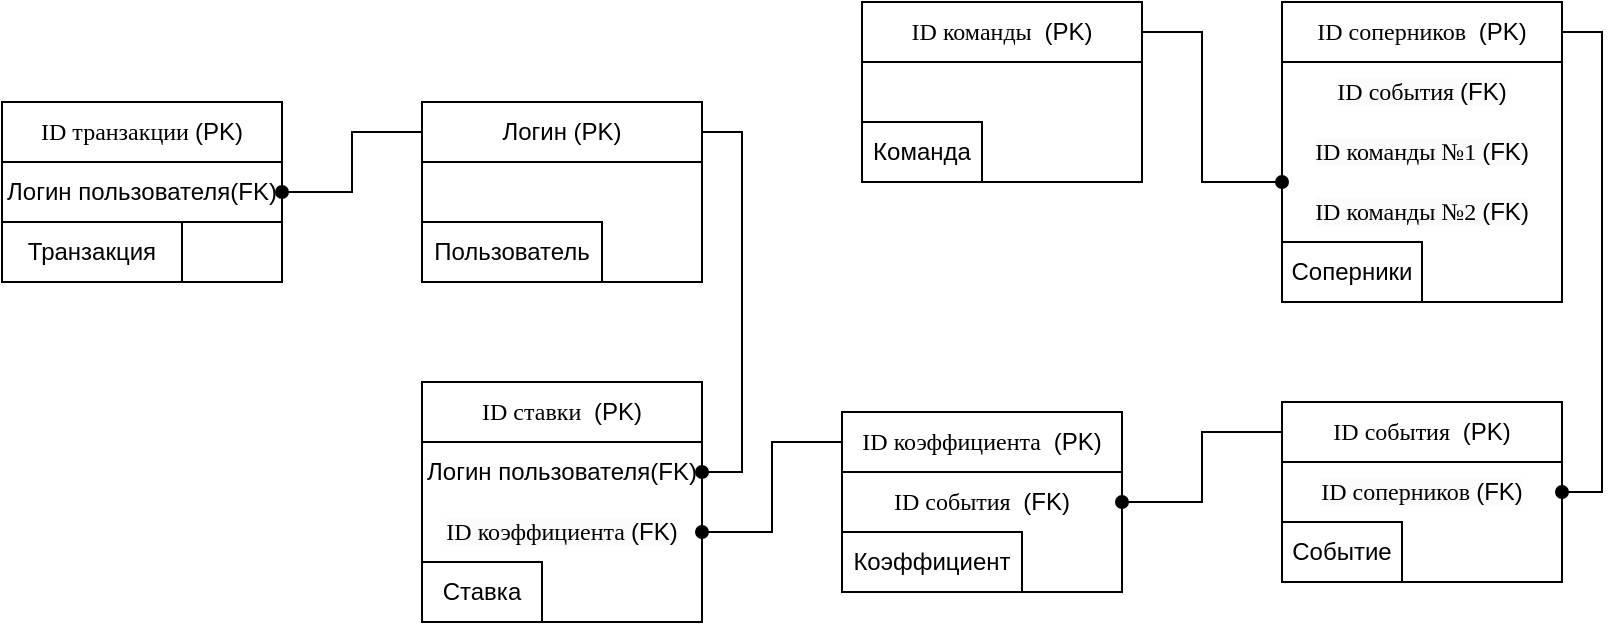 <mxfile version="24.7.17">
  <diagram id="R2lEEEUBdFMjLlhIrx00" name="Page-1">
    <mxGraphModel dx="1740" dy="827" grid="1" gridSize="10" guides="1" tooltips="1" connect="1" arrows="1" fold="1" page="1" pageScale="1" pageWidth="850" pageHeight="1100" math="0" shadow="0" extFonts="Permanent Marker^https://fonts.googleapis.com/css?family=Permanent+Marker">
      <root>
        <mxCell id="0" />
        <mxCell id="1" parent="0" />
        <mxCell id="BrZah64OlghBqmVKvoEh-58" value="" style="rounded=0;whiteSpace=wrap;html=1;fillColor=none;" parent="1" vertex="1">
          <mxGeometry x="10" y="240" width="140" height="90" as="geometry" />
        </mxCell>
        <mxCell id="BrZah64OlghBqmVKvoEh-97" style="edgeStyle=orthogonalEdgeStyle;rounded=0;orthogonalLoop=1;jettySize=auto;html=1;entryX=1;entryY=0.5;entryDx=0;entryDy=0;endArrow=oval;endFill=1;" parent="1" source="BrZah64OlghBqmVKvoEh-59" target="BrZah64OlghBqmVKvoEh-81" edge="1">
          <mxGeometry relative="1" as="geometry" />
        </mxCell>
        <mxCell id="BrZah64OlghBqmVKvoEh-99" style="edgeStyle=orthogonalEdgeStyle;rounded=0;orthogonalLoop=1;jettySize=auto;html=1;entryX=1;entryY=0.5;entryDx=0;entryDy=0;endArrow=oval;endFill=1;" parent="1" source="BrZah64OlghBqmVKvoEh-59" target="BrZah64OlghBqmVKvoEh-96" edge="1">
          <mxGeometry relative="1" as="geometry">
            <Array as="points">
              <mxPoint x="170" y="255" />
              <mxPoint x="170" y="425" />
            </Array>
          </mxGeometry>
        </mxCell>
        <mxCell id="BrZah64OlghBqmVKvoEh-59" value="Логин (PK)" style="rounded=0;whiteSpace=wrap;html=1;fillColor=none;" parent="1" vertex="1">
          <mxGeometry x="10" y="240" width="140" height="30" as="geometry" />
        </mxCell>
        <mxCell id="BrZah64OlghBqmVKvoEh-60" value="Пользователь" style="rounded=0;whiteSpace=wrap;html=1;fillColor=none;" parent="1" vertex="1">
          <mxGeometry x="10" y="300" width="90" height="30" as="geometry" />
        </mxCell>
        <mxCell id="BrZah64OlghBqmVKvoEh-61" value="" style="rounded=0;whiteSpace=wrap;html=1;fillColor=none;strokeColor=none;" parent="1" vertex="1">
          <mxGeometry x="10" y="270" width="140" height="30" as="geometry" />
        </mxCell>
        <mxCell id="BrZah64OlghBqmVKvoEh-62" value="" style="rounded=0;whiteSpace=wrap;html=1;fillColor=none;" parent="1" vertex="1">
          <mxGeometry x="10" y="380" width="140" height="120" as="geometry" />
        </mxCell>
        <mxCell id="BrZah64OlghBqmVKvoEh-63" value="&lt;font style=&quot;font-size: 12px;&quot;&gt;&lt;span style=&quot;line-height: 106%; font-family: &amp;quot;Times New Roman&amp;quot;, serif;&quot; lang=&quot;EN-US&quot;&gt;ID &lt;/span&gt;&lt;span style=&quot;line-height: 106%; font-family: &amp;quot;Times New Roman&amp;quot;, serif;&quot;&gt;ставки&amp;nbsp;&lt;/span&gt;&amp;nbsp;(PK)&lt;/font&gt;" style="rounded=0;whiteSpace=wrap;html=1;fillColor=none;" parent="1" vertex="1">
          <mxGeometry x="10" y="380" width="140" height="30" as="geometry" />
        </mxCell>
        <mxCell id="BrZah64OlghBqmVKvoEh-64" value="Ставка" style="rounded=0;whiteSpace=wrap;html=1;fillColor=none;" parent="1" vertex="1">
          <mxGeometry x="10" y="470" width="60" height="30" as="geometry" />
        </mxCell>
        <mxCell id="BrZah64OlghBqmVKvoEh-65" value="&lt;br&gt;&lt;span style=&quot;forced-color-adjust: none; color: rgb(0, 0, 0); font-size: 12px; font-style: normal; font-variant-ligatures: normal; font-variant-caps: normal; font-weight: 400; letter-spacing: normal; orphans: 2; text-align: center; text-indent: 0px; text-transform: none; widows: 2; word-spacing: 0px; -webkit-text-stroke-width: 0px; white-space: normal; background-color: rgb(251, 251, 251); text-decoration-thickness: initial; text-decoration-style: initial; text-decoration-color: initial; line-height: 12.72px; font-family: &amp;quot;Times New Roman&amp;quot;, serif;&quot; lang=&quot;EN-US&quot;&gt;ID&lt;span&gt;&amp;nbsp;коэффициента&amp;nbsp;&lt;/span&gt;&lt;/span&gt;&lt;span style=&quot;color: rgb(0, 0, 0); font-family: Helvetica; font-size: 12px; font-style: normal; font-variant-ligatures: normal; font-variant-caps: normal; font-weight: 400; letter-spacing: normal; orphans: 2; text-align: center; text-indent: 0px; text-transform: none; widows: 2; word-spacing: 0px; -webkit-text-stroke-width: 0px; white-space: normal; background-color: rgb(251, 251, 251); text-decoration-thickness: initial; text-decoration-style: initial; text-decoration-color: initial; display: inline !important; float: none;&quot;&gt;(FK)&lt;/span&gt;&lt;div&gt;&lt;br/&gt;&lt;/div&gt;" style="rounded=0;whiteSpace=wrap;html=1;fillColor=none;strokeColor=none;" parent="1" vertex="1">
          <mxGeometry x="10" y="440" width="140" height="30" as="geometry" />
        </mxCell>
        <mxCell id="BrZah64OlghBqmVKvoEh-66" value="" style="rounded=0;whiteSpace=wrap;html=1;fillColor=none;" parent="1" vertex="1">
          <mxGeometry x="440" y="390" width="140" height="90" as="geometry" />
        </mxCell>
        <mxCell id="BrZah64OlghBqmVKvoEh-102" style="edgeStyle=orthogonalEdgeStyle;rounded=0;orthogonalLoop=1;jettySize=auto;html=1;entryX=1;entryY=0.5;entryDx=0;entryDy=0;endArrow=oval;endFill=1;" parent="1" source="BrZah64OlghBqmVKvoEh-67" target="BrZah64OlghBqmVKvoEh-76" edge="1">
          <mxGeometry relative="1" as="geometry" />
        </mxCell>
        <mxCell id="BrZah64OlghBqmVKvoEh-67" value="&lt;font style=&quot;font-size: 12px;&quot;&gt;&lt;span style=&quot;line-height: 106%; font-family: &amp;quot;Times New Roman&amp;quot;, serif;&quot; lang=&quot;EN-US&quot;&gt;ID события&lt;/span&gt;&lt;span style=&quot;line-height: 106%; font-family: &amp;quot;Times New Roman&amp;quot;, serif;&quot;&gt;&amp;nbsp;&lt;/span&gt;&amp;nbsp;(PK)&lt;/font&gt;" style="rounded=0;whiteSpace=wrap;html=1;fillColor=none;" parent="1" vertex="1">
          <mxGeometry x="440" y="390" width="140" height="30" as="geometry" />
        </mxCell>
        <mxCell id="BrZah64OlghBqmVKvoEh-68" value="Событие" style="rounded=0;whiteSpace=wrap;html=1;fillColor=none;" parent="1" vertex="1">
          <mxGeometry x="440" y="450" width="60" height="30" as="geometry" />
        </mxCell>
        <mxCell id="BrZah64OlghBqmVKvoEh-69" value="&lt;div&gt;&lt;br&gt;&lt;/div&gt;" style="rounded=0;whiteSpace=wrap;html=1;fillColor=none;strokeColor=none;" parent="1" vertex="1">
          <mxGeometry x="440" y="420" width="140" height="30" as="geometry" />
        </mxCell>
        <mxCell id="BrZah64OlghBqmVKvoEh-71" value="" style="rounded=0;whiteSpace=wrap;html=1;fillColor=none;" parent="1" vertex="1">
          <mxGeometry x="220" y="395" width="140" height="90" as="geometry" />
        </mxCell>
        <mxCell id="BrZah64OlghBqmVKvoEh-100" style="edgeStyle=orthogonalEdgeStyle;rounded=0;orthogonalLoop=1;jettySize=auto;html=1;entryX=1;entryY=0.5;entryDx=0;entryDy=0;endArrow=oval;endFill=1;" parent="1" source="BrZah64OlghBqmVKvoEh-72" target="BrZah64OlghBqmVKvoEh-65" edge="1">
          <mxGeometry relative="1" as="geometry" />
        </mxCell>
        <mxCell id="BrZah64OlghBqmVKvoEh-72" value="&lt;font style=&quot;font-size: 12px;&quot;&gt;&lt;span style=&quot;line-height: 106%; font-family: &amp;quot;Times New Roman&amp;quot;, serif;&quot; lang=&quot;EN-US&quot;&gt;ID&amp;nbsp;&lt;/span&gt;&lt;span style=&quot;line-height: 106%; font-family: &amp;quot;Times New Roman&amp;quot;, serif;&quot;&gt;коэффициента&amp;nbsp;&lt;/span&gt;&amp;nbsp;(PK)&lt;/font&gt;" style="rounded=0;whiteSpace=wrap;html=1;fillColor=none;" parent="1" vertex="1">
          <mxGeometry x="220" y="395" width="140" height="30" as="geometry" />
        </mxCell>
        <mxCell id="BrZah64OlghBqmVKvoEh-73" value="Коэффициент" style="rounded=0;whiteSpace=wrap;html=1;fillColor=none;" parent="1" vertex="1">
          <mxGeometry x="220" y="455" width="90" height="30" as="geometry" />
        </mxCell>
        <mxCell id="BrZah64OlghBqmVKvoEh-76" value="&lt;font style=&quot;font-size: 12px;&quot;&gt;&lt;span style=&quot;line-height: 106%; font-family: &amp;quot;Times New Roman&amp;quot;, serif;&quot; lang=&quot;EN-US&quot;&gt;ID события&lt;/span&gt;&lt;span style=&quot;line-height: 106%; font-family: &amp;quot;Times New Roman&amp;quot;, serif;&quot;&gt;&amp;nbsp;&lt;/span&gt;&amp;nbsp;(FK)&lt;/font&gt;" style="rounded=0;whiteSpace=wrap;html=1;fillColor=none;fontColor=default;strokeColor=none;" parent="1" vertex="1">
          <mxGeometry x="220" y="425" width="140" height="30" as="geometry" />
        </mxCell>
        <mxCell id="BrZah64OlghBqmVKvoEh-77" value="" style="rounded=0;whiteSpace=wrap;html=1;fillColor=none;" parent="1" vertex="1">
          <mxGeometry x="-200" y="240" width="140" height="90" as="geometry" />
        </mxCell>
        <mxCell id="BrZah64OlghBqmVKvoEh-78" value="&lt;font style=&quot;font-size: 12px;&quot;&gt;&lt;span style=&quot;font-family: &amp;quot;Times New Roman&amp;quot;, serif;&quot; lang=&quot;EN-US&quot;&gt;ID &lt;/span&gt;&lt;span style=&quot;line-height: 106%; font-family: &amp;quot;Times New Roman&amp;quot;, serif;&quot;&gt;транзакции&amp;nbsp;&lt;/span&gt;(PK)&lt;/font&gt;" style="rounded=0;whiteSpace=wrap;html=1;fillColor=none;" parent="1" vertex="1">
          <mxGeometry x="-200" y="240" width="140" height="30" as="geometry" />
        </mxCell>
        <mxCell id="BrZah64OlghBqmVKvoEh-79" value="Транзакция" style="rounded=0;whiteSpace=wrap;html=1;fillColor=none;" parent="1" vertex="1">
          <mxGeometry x="-200" y="300" width="90" height="30" as="geometry" />
        </mxCell>
        <mxCell id="BrZah64OlghBqmVKvoEh-80" value="" style="rounded=0;whiteSpace=wrap;html=1;fillColor=none;strokeColor=none;" parent="1" vertex="1">
          <mxGeometry x="-200" y="270" width="140" height="30" as="geometry" />
        </mxCell>
        <mxCell id="BrZah64OlghBqmVKvoEh-81" value="Логин пользователя(FK)" style="rounded=0;whiteSpace=wrap;html=1;fillColor=none;" parent="1" vertex="1">
          <mxGeometry x="-200" y="270" width="140" height="30" as="geometry" />
        </mxCell>
        <mxCell id="BrZah64OlghBqmVKvoEh-82" value="&lt;br&gt;&lt;span style=&quot;forced-color-adjust: none; color: rgb(0, 0, 0); font-size: 12px; font-style: normal; font-variant-ligatures: normal; font-variant-caps: normal; font-weight: 400; letter-spacing: normal; orphans: 2; text-align: center; text-indent: 0px; text-transform: none; widows: 2; word-spacing: 0px; -webkit-text-stroke-width: 0px; white-space: normal; background-color: rgb(251, 251, 251); text-decoration-thickness: initial; text-decoration-style: initial; text-decoration-color: initial; line-height: 12.72px; font-family: &amp;quot;Times New Roman&amp;quot;, serif;&quot; lang=&quot;EN-US&quot;&gt;ID&lt;span&gt;&amp;nbsp;соперников&amp;nbsp;&lt;/span&gt;&lt;/span&gt;&lt;span style=&quot;color: rgb(0, 0, 0); font-family: Helvetica; font-size: 12px; font-style: normal; font-variant-ligatures: normal; font-variant-caps: normal; font-weight: 400; letter-spacing: normal; orphans: 2; text-align: center; text-indent: 0px; text-transform: none; widows: 2; word-spacing: 0px; -webkit-text-stroke-width: 0px; white-space: normal; background-color: rgb(251, 251, 251); text-decoration-thickness: initial; text-decoration-style: initial; text-decoration-color: initial; display: inline !important; float: none;&quot;&gt;(FK)&lt;/span&gt;&lt;div&gt;&lt;br&gt;&lt;/div&gt;" style="rounded=0;whiteSpace=wrap;html=1;fillColor=none;strokeColor=none;" parent="1" vertex="1">
          <mxGeometry x="440" y="420" width="140" height="30" as="geometry" />
        </mxCell>
        <mxCell id="BrZah64OlghBqmVKvoEh-83" value="" style="rounded=0;whiteSpace=wrap;html=1;fillColor=none;" parent="1" vertex="1">
          <mxGeometry x="230" y="190" width="140" height="90" as="geometry" />
        </mxCell>
        <mxCell id="BrZah64OlghBqmVKvoEh-105" style="edgeStyle=orthogonalEdgeStyle;rounded=0;orthogonalLoop=1;jettySize=auto;html=1;entryX=0;entryY=0;entryDx=0;entryDy=0;endArrow=oval;endFill=1;" parent="1" source="BrZah64OlghBqmVKvoEh-84" target="BrZah64OlghBqmVKvoEh-94" edge="1">
          <mxGeometry relative="1" as="geometry">
            <Array as="points">
              <mxPoint x="400" y="205" />
              <mxPoint x="400" y="280" />
            </Array>
          </mxGeometry>
        </mxCell>
        <mxCell id="BrZah64OlghBqmVKvoEh-84" value="&lt;font style=&quot;font-size: 12px;&quot;&gt;&lt;span style=&quot;line-height: 106%; font-family: &amp;quot;Times New Roman&amp;quot;, serif;&quot; lang=&quot;EN-US&quot;&gt;ID команды&lt;/span&gt;&lt;span style=&quot;line-height: 106%; font-family: &amp;quot;Times New Roman&amp;quot;, serif;&quot;&gt;&amp;nbsp;&lt;/span&gt;&amp;nbsp;(PK)&lt;/font&gt;" style="rounded=0;whiteSpace=wrap;html=1;fillColor=none;" parent="1" vertex="1">
          <mxGeometry x="230" y="190" width="140" height="30" as="geometry" />
        </mxCell>
        <mxCell id="BrZah64OlghBqmVKvoEh-85" value="Команда" style="rounded=0;whiteSpace=wrap;html=1;fillColor=none;" parent="1" vertex="1">
          <mxGeometry x="230" y="250" width="60" height="30" as="geometry" />
        </mxCell>
        <mxCell id="BrZah64OlghBqmVKvoEh-88" value="" style="rounded=0;whiteSpace=wrap;html=1;fillColor=none;" parent="1" vertex="1">
          <mxGeometry x="440" y="190" width="140" height="150" as="geometry" />
        </mxCell>
        <mxCell id="BrZah64OlghBqmVKvoEh-104" style="edgeStyle=orthogonalEdgeStyle;rounded=0;orthogonalLoop=1;jettySize=auto;html=1;entryX=1;entryY=0.5;entryDx=0;entryDy=0;exitX=1;exitY=0.5;exitDx=0;exitDy=0;endArrow=oval;endFill=1;startArrow=none;startFill=0;" parent="1" source="BrZah64OlghBqmVKvoEh-89" target="BrZah64OlghBqmVKvoEh-82" edge="1">
          <mxGeometry relative="1" as="geometry" />
        </mxCell>
        <mxCell id="BrZah64OlghBqmVKvoEh-89" value="&lt;font style=&quot;font-size: 12px;&quot;&gt;&lt;span style=&quot;line-height: 106%; font-family: &amp;quot;Times New Roman&amp;quot;, serif;&quot; lang=&quot;EN-US&quot;&gt;ID соперников&lt;/span&gt;&lt;span style=&quot;line-height: 106%; font-family: &amp;quot;Times New Roman&amp;quot;, serif;&quot;&gt;&amp;nbsp;&lt;/span&gt;&amp;nbsp;(PK)&lt;/font&gt;" style="rounded=0;whiteSpace=wrap;html=1;fillColor=none;" parent="1" vertex="1">
          <mxGeometry x="440" y="190" width="140" height="30" as="geometry" />
        </mxCell>
        <mxCell id="BrZah64OlghBqmVKvoEh-90" value="Соперники" style="rounded=0;whiteSpace=wrap;html=1;fillColor=none;" parent="1" vertex="1">
          <mxGeometry x="440" y="310" width="70" height="30" as="geometry" />
        </mxCell>
        <mxCell id="BrZah64OlghBqmVKvoEh-91" value="&lt;div&gt;&lt;br&gt;&lt;/div&gt;" style="rounded=0;whiteSpace=wrap;html=1;fillColor=none;strokeColor=none;" parent="1" vertex="1">
          <mxGeometry x="440" y="220" width="140" height="30" as="geometry" />
        </mxCell>
        <mxCell id="BrZah64OlghBqmVKvoEh-92" value="&lt;br&gt;&lt;span style=&quot;forced-color-adjust: none; color: rgb(0, 0, 0); font-size: 12px; font-style: normal; font-variant-ligatures: normal; font-variant-caps: normal; font-weight: 400; letter-spacing: normal; orphans: 2; text-align: center; text-indent: 0px; text-transform: none; widows: 2; word-spacing: 0px; -webkit-text-stroke-width: 0px; white-space: normal; background-color: rgb(251, 251, 251); text-decoration-thickness: initial; text-decoration-style: initial; text-decoration-color: initial; line-height: 12.72px; font-family: &amp;quot;Times New Roman&amp;quot;, serif;&quot; lang=&quot;EN-US&quot;&gt;ID&lt;span&gt;&amp;nbsp;события&amp;nbsp;&lt;/span&gt;&lt;/span&gt;&lt;span style=&quot;color: rgb(0, 0, 0); font-family: Helvetica; font-size: 12px; font-style: normal; font-variant-ligatures: normal; font-variant-caps: normal; font-weight: 400; letter-spacing: normal; orphans: 2; text-align: center; text-indent: 0px; text-transform: none; widows: 2; word-spacing: 0px; -webkit-text-stroke-width: 0px; white-space: normal; background-color: rgb(251, 251, 251); text-decoration-thickness: initial; text-decoration-style: initial; text-decoration-color: initial; display: inline !important; float: none;&quot;&gt;(FK)&lt;/span&gt;&lt;div&gt;&lt;br&gt;&lt;/div&gt;" style="rounded=0;whiteSpace=wrap;html=1;fillColor=none;strokeColor=none;" parent="1" vertex="1">
          <mxGeometry x="440" y="220" width="140" height="30" as="geometry" />
        </mxCell>
        <mxCell id="BrZah64OlghBqmVKvoEh-93" value="&lt;br&gt;&lt;span style=&quot;forced-color-adjust: none; color: rgb(0, 0, 0); font-size: 12px; font-style: normal; font-variant-ligatures: normal; font-variant-caps: normal; font-weight: 400; letter-spacing: normal; orphans: 2; text-align: center; text-indent: 0px; text-transform: none; widows: 2; word-spacing: 0px; -webkit-text-stroke-width: 0px; white-space: normal; background-color: rgb(251, 251, 251); text-decoration-thickness: initial; text-decoration-style: initial; text-decoration-color: initial; line-height: 12.72px; font-family: &amp;quot;Times New Roman&amp;quot;, serif;&quot; lang=&quot;EN-US&quot;&gt;ID&lt;span&gt;&amp;nbsp;команды №1&amp;nbsp;&lt;/span&gt;&lt;/span&gt;&lt;span style=&quot;color: rgb(0, 0, 0); font-family: Helvetica; font-size: 12px; font-style: normal; font-variant-ligatures: normal; font-variant-caps: normal; font-weight: 400; letter-spacing: normal; orphans: 2; text-align: center; text-indent: 0px; text-transform: none; widows: 2; word-spacing: 0px; -webkit-text-stroke-width: 0px; white-space: normal; background-color: rgb(251, 251, 251); text-decoration-thickness: initial; text-decoration-style: initial; text-decoration-color: initial; display: inline !important; float: none;&quot;&gt;(FK)&lt;/span&gt;&lt;div&gt;&lt;br&gt;&lt;/div&gt;" style="rounded=0;whiteSpace=wrap;html=1;fillColor=none;strokeColor=none;" parent="1" vertex="1">
          <mxGeometry x="440" y="250" width="140" height="30" as="geometry" />
        </mxCell>
        <mxCell id="BrZah64OlghBqmVKvoEh-94" value="&lt;br&gt;&lt;span style=&quot;forced-color-adjust: none; color: rgb(0, 0, 0); font-size: 12px; font-style: normal; font-variant-ligatures: normal; font-variant-caps: normal; font-weight: 400; letter-spacing: normal; orphans: 2; text-align: center; text-indent: 0px; text-transform: none; widows: 2; word-spacing: 0px; -webkit-text-stroke-width: 0px; white-space: normal; background-color: rgb(251, 251, 251); text-decoration-thickness: initial; text-decoration-style: initial; text-decoration-color: initial; line-height: 12.72px; font-family: &amp;quot;Times New Roman&amp;quot;, serif;&quot; lang=&quot;EN-US&quot;&gt;ID&lt;span&gt;&amp;nbsp;команды №2&amp;nbsp;&lt;/span&gt;&lt;/span&gt;&lt;span style=&quot;color: rgb(0, 0, 0); font-family: Helvetica; font-size: 12px; font-style: normal; font-variant-ligatures: normal; font-variant-caps: normal; font-weight: 400; letter-spacing: normal; orphans: 2; text-align: center; text-indent: 0px; text-transform: none; widows: 2; word-spacing: 0px; -webkit-text-stroke-width: 0px; white-space: normal; background-color: rgb(251, 251, 251); text-decoration-thickness: initial; text-decoration-style: initial; text-decoration-color: initial; display: inline !important; float: none;&quot;&gt;(FK)&lt;/span&gt;&lt;div&gt;&lt;br&gt;&lt;/div&gt;" style="rounded=0;whiteSpace=wrap;html=1;fillColor=none;strokeColor=none;" parent="1" vertex="1">
          <mxGeometry x="440" y="280" width="140" height="30" as="geometry" />
        </mxCell>
        <mxCell id="BrZah64OlghBqmVKvoEh-96" value="&lt;font style=&quot;font-size: 12px;&quot;&gt;Логин пользователя(FK)&lt;/font&gt;" style="rounded=0;whiteSpace=wrap;html=1;fillColor=none;strokeColor=none;" parent="1" vertex="1">
          <mxGeometry x="10" y="410" width="140" height="30" as="geometry" />
        </mxCell>
      </root>
    </mxGraphModel>
  </diagram>
</mxfile>
